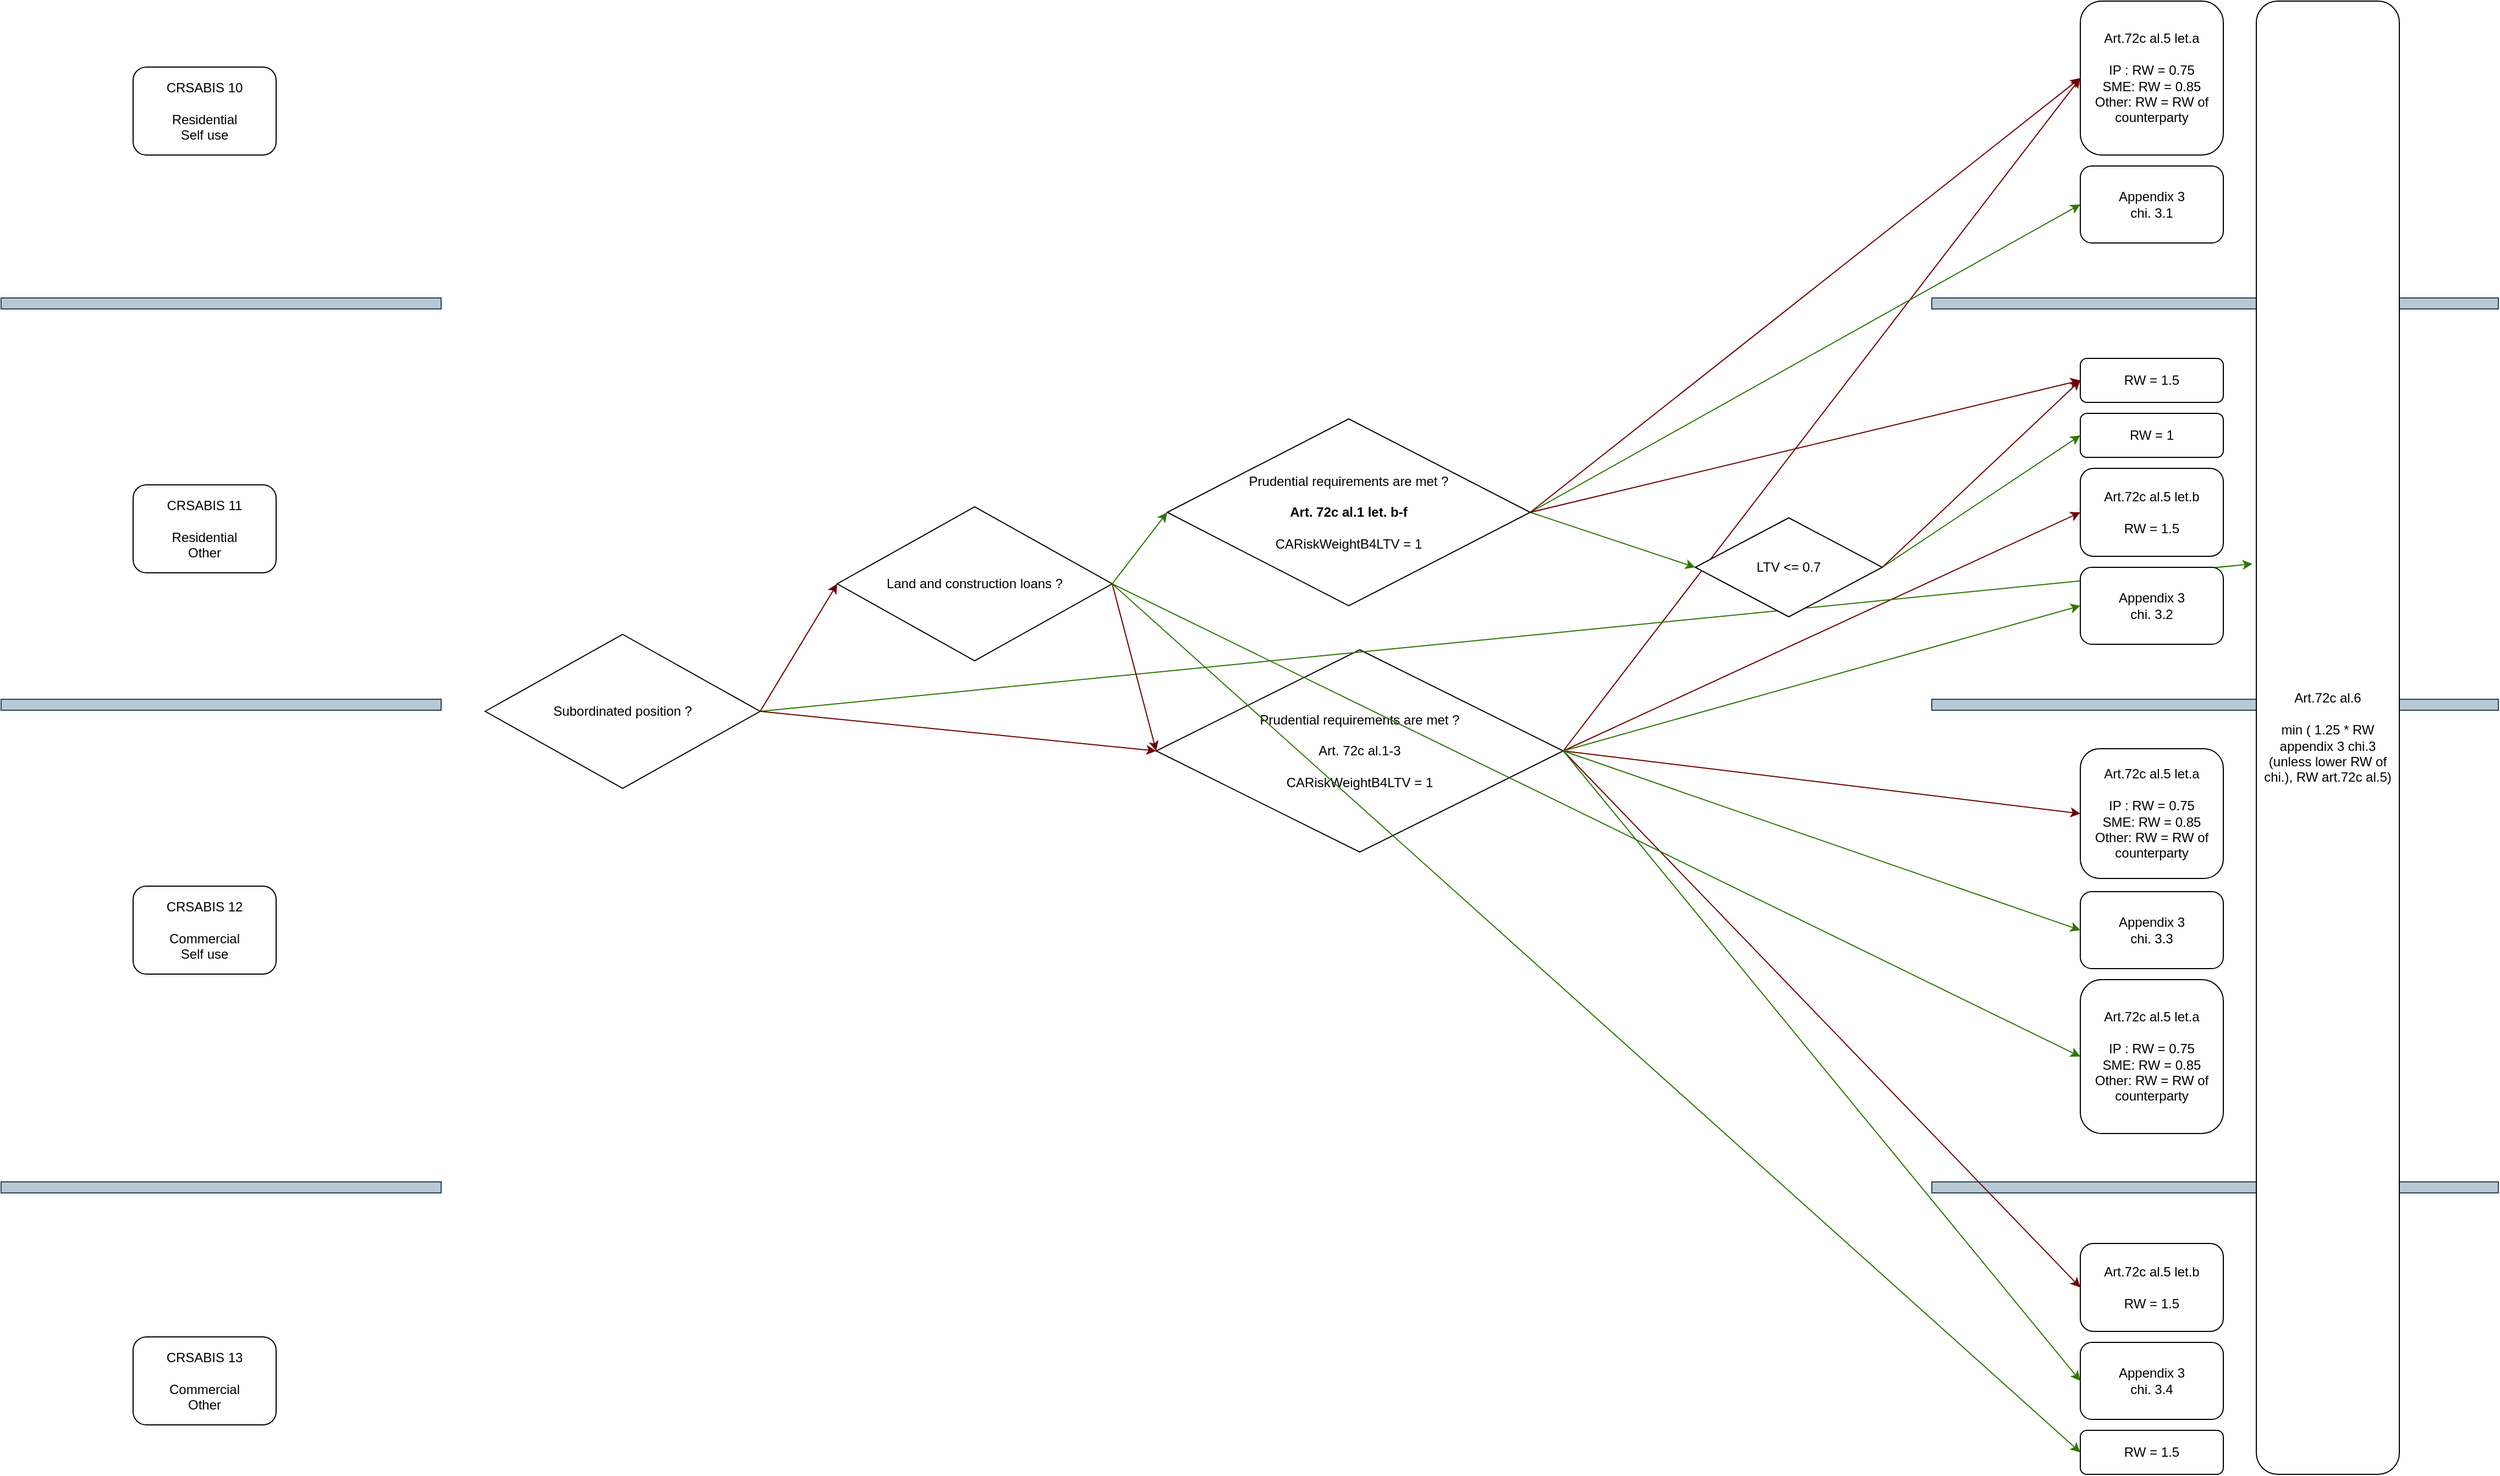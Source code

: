 <mxfile version="20.3.0" type="device"><diagram id="gCeDKUFmXwgEpgJZxGjS" name="Page-1"><mxGraphModel dx="1076" dy="675" grid="1" gridSize="10" guides="1" tooltips="1" connect="1" arrows="1" fold="1" page="1" pageScale="1" pageWidth="850" pageHeight="1100" math="0" shadow="0"><root><mxCell id="0"/><mxCell id="1" parent="0"/><mxCell id="zZSZFlzaFJ0X24T_Fiba-72" value="" style="rounded=0;whiteSpace=wrap;html=1;fontFamily=Helvetica;fontSize=12;fillColor=#bac8d3;strokeColor=#23445d;" vertex="1" parent="1"><mxGeometry x="1775" y="300" width="515" height="10" as="geometry"/></mxCell><mxCell id="zZSZFlzaFJ0X24T_Fiba-70" value="" style="rounded=0;whiteSpace=wrap;html=1;fontFamily=Helvetica;fontSize=12;fillColor=#bac8d3;strokeColor=#23445d;" vertex="1" parent="1"><mxGeometry x="1775" y="665" width="515" height="10" as="geometry"/></mxCell><mxCell id="zZSZFlzaFJ0X24T_Fiba-69" value="" style="rounded=0;whiteSpace=wrap;html=1;fontFamily=Helvetica;fontSize=12;fillColor=#bac8d3;strokeColor=#23445d;" vertex="1" parent="1"><mxGeometry x="1775" y="1104" width="515" height="10" as="geometry"/></mxCell><mxCell id="zZSZFlzaFJ0X24T_Fiba-64" value="" style="rounded=0;whiteSpace=wrap;html=1;fontFamily=Helvetica;fontSize=12;fillColor=#bac8d3;strokeColor=#23445d;" vertex="1" parent="1"><mxGeometry x="20" y="1104" width="400" height="10" as="geometry"/></mxCell><mxCell id="zZSZFlzaFJ0X24T_Fiba-1" value="CRSABIS 10&lt;br&gt;&lt;br&gt;Residential&lt;br&gt;Self use" style="rounded=1;whiteSpace=wrap;html=1;" vertex="1" parent="1"><mxGeometry x="140" y="90" width="130" height="80" as="geometry"/></mxCell><mxCell id="zZSZFlzaFJ0X24T_Fiba-2" value="CRSABIS 11&lt;br&gt;&lt;br&gt;Residential&lt;br&gt;Other" style="rounded=1;whiteSpace=wrap;html=1;" vertex="1" parent="1"><mxGeometry x="140" y="470" width="130" height="80" as="geometry"/></mxCell><mxCell id="zZSZFlzaFJ0X24T_Fiba-3" value="CRSABIS 12&lt;br&gt;&lt;br&gt;Commercial&lt;br&gt;Self use" style="rounded=1;whiteSpace=wrap;html=1;" vertex="1" parent="1"><mxGeometry x="140" y="835" width="130" height="80" as="geometry"/></mxCell><mxCell id="zZSZFlzaFJ0X24T_Fiba-4" value="CRSABIS 13&lt;br&gt;&lt;br&gt;Commercial&lt;br&gt;Other" style="rounded=1;whiteSpace=wrap;html=1;" vertex="1" parent="1"><mxGeometry x="140" y="1245" width="130" height="80" as="geometry"/></mxCell><mxCell id="zZSZFlzaFJ0X24T_Fiba-6" value="Prudential requirements are met ?&lt;br&gt;&lt;br style=&quot;font-size: 12px;&quot;&gt;Art. 72c al.1-3&lt;br&gt;&amp;nbsp;&lt;br style=&quot;font-size: 12px;&quot;&gt;&lt;span style=&quot;font-size: 12px; text-align: left;&quot;&gt;CARiskWeightB4LTV = 1&lt;/span&gt;" style="rhombus;whiteSpace=wrap;html=1;fontFamily=Helvetica;fontSize=12;" vertex="1" parent="1"><mxGeometry x="1070" y="620" width="370" height="184" as="geometry"/></mxCell><mxCell id="zZSZFlzaFJ0X24T_Fiba-12" value="" style="endArrow=classic;html=1;rounded=0;fontFamily=Helvetica;fontSize=12;exitX=1;exitY=0.5;exitDx=0;exitDy=0;entryX=0;entryY=0.5;entryDx=0;entryDy=0;fillColor=#a20025;strokeColor=#6F0000;" edge="1" parent="1" source="zZSZFlzaFJ0X24T_Fiba-6" target="zZSZFlzaFJ0X24T_Fiba-14"><mxGeometry width="50" height="50" relative="1" as="geometry"><mxPoint x="1204" y="500" as="sourcePoint"/><mxPoint x="1214" y="780" as="targetPoint"/></mxGeometry></mxCell><mxCell id="zZSZFlzaFJ0X24T_Fiba-14" value="Art.72c al.5 let.a&lt;br&gt;&lt;br&gt;IP : RW = 0.75&lt;br&gt;SME: RW = 0.85&lt;br&gt;Other: RW = RW of counterparty" style="rounded=1;whiteSpace=wrap;html=1;" vertex="1" parent="1"><mxGeometry x="1910" y="30" width="130" height="140" as="geometry"/></mxCell><mxCell id="zZSZFlzaFJ0X24T_Fiba-15" value="Art.72c al.5 let.a&lt;br&gt;&lt;br&gt;IP : RW = 0.75&lt;br&gt;SME: RW = 0.85&lt;br&gt;Other: RW = RW of counterparty" style="rounded=1;whiteSpace=wrap;html=1;" vertex="1" parent="1"><mxGeometry x="1910" y="710" width="130" height="118" as="geometry"/></mxCell><mxCell id="zZSZFlzaFJ0X24T_Fiba-16" value="" style="endArrow=classic;html=1;rounded=0;fontFamily=Helvetica;fontSize=12;exitX=1;exitY=0.5;exitDx=0;exitDy=0;entryX=0;entryY=0.5;entryDx=0;entryDy=0;fillColor=#a20025;strokeColor=#6F0000;" edge="1" parent="1" source="zZSZFlzaFJ0X24T_Fiba-6" target="zZSZFlzaFJ0X24T_Fiba-15"><mxGeometry width="50" height="50" relative="1" as="geometry"><mxPoint x="1138" y="484" as="sourcePoint"/><mxPoint x="1264" y="320" as="targetPoint"/></mxGeometry></mxCell><mxCell id="zZSZFlzaFJ0X24T_Fiba-17" value="Art.72c al.5 let.b&lt;br&gt;&lt;br&gt;RW = 1.5" style="rounded=1;whiteSpace=wrap;html=1;" vertex="1" parent="1"><mxGeometry x="1910" y="455" width="130" height="80" as="geometry"/></mxCell><mxCell id="zZSZFlzaFJ0X24T_Fiba-19" value="Art.72c al.5 let.b&lt;br&gt;&lt;br&gt;RW = 1.5" style="rounded=1;whiteSpace=wrap;html=1;" vertex="1" parent="1"><mxGeometry x="1910" y="1160" width="130" height="80" as="geometry"/></mxCell><mxCell id="zZSZFlzaFJ0X24T_Fiba-20" value="" style="endArrow=classic;html=1;rounded=0;fontFamily=Helvetica;fontSize=12;exitX=1;exitY=0.5;exitDx=0;exitDy=0;fillColor=#a20025;strokeColor=#6F0000;entryX=0;entryY=0.5;entryDx=0;entryDy=0;" edge="1" parent="1" source="zZSZFlzaFJ0X24T_Fiba-6" target="zZSZFlzaFJ0X24T_Fiba-19"><mxGeometry width="50" height="50" relative="1" as="geometry"><mxPoint x="1304" y="686" as="sourcePoint"/><mxPoint x="1464" y="990" as="targetPoint"/></mxGeometry></mxCell><mxCell id="zZSZFlzaFJ0X24T_Fiba-21" value="" style="endArrow=classic;html=1;rounded=0;fontFamily=Helvetica;fontSize=12;exitX=1;exitY=0.5;exitDx=0;exitDy=0;fillColor=#a20025;strokeColor=#6F0000;entryX=0;entryY=0.5;entryDx=0;entryDy=0;" edge="1" parent="1" source="zZSZFlzaFJ0X24T_Fiba-6" target="zZSZFlzaFJ0X24T_Fiba-17"><mxGeometry width="50" height="50" relative="1" as="geometry"><mxPoint x="1304" y="686" as="sourcePoint"/><mxPoint x="1484" y="1010.0" as="targetPoint"/></mxGeometry></mxCell><mxCell id="zZSZFlzaFJ0X24T_Fiba-23" value="Subordinated position ?" style="rhombus;whiteSpace=wrap;html=1;fontFamily=Helvetica;fontSize=12;" vertex="1" parent="1"><mxGeometry x="460" y="606" width="250" height="140" as="geometry"/></mxCell><mxCell id="zZSZFlzaFJ0X24T_Fiba-27" value="" style="endArrow=classic;html=1;rounded=0;fontFamily=Helvetica;fontSize=12;exitX=1;exitY=0.5;exitDx=0;exitDy=0;entryX=-0.027;entryY=0.382;entryDx=0;entryDy=0;fillColor=#60a917;strokeColor=#2D7600;entryPerimeter=0;" edge="1" parent="1" source="zZSZFlzaFJ0X24T_Fiba-23" target="zZSZFlzaFJ0X24T_Fiba-25"><mxGeometry width="50" height="50" relative="1" as="geometry"><mxPoint x="1014" y="686" as="sourcePoint"/><mxPoint x="1184" y="270" as="targetPoint"/></mxGeometry></mxCell><mxCell id="zZSZFlzaFJ0X24T_Fiba-28" value="" style="endArrow=classic;html=1;rounded=0;fontFamily=Helvetica;fontSize=12;exitX=1;exitY=0.5;exitDx=0;exitDy=0;entryX=0;entryY=0.5;entryDx=0;entryDy=0;fillColor=#a20025;strokeColor=#6F0000;" edge="1" parent="1" source="zZSZFlzaFJ0X24T_Fiba-23" target="zZSZFlzaFJ0X24T_Fiba-6"><mxGeometry width="50" height="50" relative="1" as="geometry"><mxPoint x="1060" y="686" as="sourcePoint"/><mxPoint x="1184" y="270" as="targetPoint"/></mxGeometry></mxCell><mxCell id="zZSZFlzaFJ0X24T_Fiba-25" value="Art.72c al.6&lt;br&gt;&lt;br&gt;min ( 1.25 * RW appendix 3 chi.3 (unless lower RW of chi.), RW art.72c al.5)" style="rounded=1;whiteSpace=wrap;html=1;" vertex="1" parent="1"><mxGeometry x="2070" y="30" width="130" height="1340" as="geometry"/></mxCell><mxCell id="zZSZFlzaFJ0X24T_Fiba-33" value="Land and construction loans ?" style="rhombus;whiteSpace=wrap;html=1;fontFamily=Helvetica;fontSize=12;" vertex="1" parent="1"><mxGeometry x="780" y="490" width="250" height="140" as="geometry"/></mxCell><mxCell id="zZSZFlzaFJ0X24T_Fiba-34" value="" style="endArrow=classic;html=1;rounded=0;fontFamily=Helvetica;fontSize=12;exitX=1;exitY=0.5;exitDx=0;exitDy=0;entryX=0;entryY=0.5;entryDx=0;entryDy=0;fillColor=#a20025;strokeColor=#6F0000;" edge="1" parent="1" source="zZSZFlzaFJ0X24T_Fiba-23" target="zZSZFlzaFJ0X24T_Fiba-33"><mxGeometry width="50" height="50" relative="1" as="geometry"><mxPoint x="580" y="686" as="sourcePoint"/><mxPoint x="1100" y="686" as="targetPoint"/></mxGeometry></mxCell><mxCell id="zZSZFlzaFJ0X24T_Fiba-38" value="" style="endArrow=classic;html=1;rounded=0;fontFamily=Helvetica;fontSize=12;exitX=1;exitY=0.5;exitDx=0;exitDy=0;entryX=0;entryY=0.5;entryDx=0;entryDy=0;fillColor=#60a917;strokeColor=#2D7600;" edge="1" parent="1" source="zZSZFlzaFJ0X24T_Fiba-33" target="zZSZFlzaFJ0X24T_Fiba-50"><mxGeometry width="50" height="50" relative="1" as="geometry"><mxPoint x="580" y="686" as="sourcePoint"/><mxPoint x="1120" y="460" as="targetPoint"/></mxGeometry></mxCell><mxCell id="zZSZFlzaFJ0X24T_Fiba-39" value="" style="endArrow=classic;html=1;rounded=0;fontFamily=Helvetica;fontSize=12;exitX=1;exitY=0.5;exitDx=0;exitDy=0;entryX=0;entryY=0.5;entryDx=0;entryDy=0;fillColor=#a20025;strokeColor=#6F0000;" edge="1" parent="1" source="zZSZFlzaFJ0X24T_Fiba-33" target="zZSZFlzaFJ0X24T_Fiba-6"><mxGeometry width="50" height="50" relative="1" as="geometry"><mxPoint x="580" y="686" as="sourcePoint"/><mxPoint x="850" y="570" as="targetPoint"/></mxGeometry></mxCell><mxCell id="zZSZFlzaFJ0X24T_Fiba-40" value="Appendix 3&lt;br&gt;chi. 3.1" style="rounded=1;whiteSpace=wrap;html=1;" vertex="1" parent="1"><mxGeometry x="1910" y="180" width="130" height="70" as="geometry"/></mxCell><mxCell id="zZSZFlzaFJ0X24T_Fiba-42" value="Appendix 3&lt;br&gt;chi. 3.2" style="rounded=1;whiteSpace=wrap;html=1;" vertex="1" parent="1"><mxGeometry x="1910" y="545" width="130" height="70" as="geometry"/></mxCell><mxCell id="zZSZFlzaFJ0X24T_Fiba-43" value="Appendix 3&lt;br&gt;chi. 3.3" style="rounded=1;whiteSpace=wrap;html=1;" vertex="1" parent="1"><mxGeometry x="1910" y="840" width="130" height="70" as="geometry"/></mxCell><mxCell id="zZSZFlzaFJ0X24T_Fiba-44" value="Appendix 3&lt;br&gt;chi. 3.4" style="rounded=1;whiteSpace=wrap;html=1;" vertex="1" parent="1"><mxGeometry x="1910" y="1250" width="130" height="70" as="geometry"/></mxCell><mxCell id="zZSZFlzaFJ0X24T_Fiba-45" value="" style="endArrow=classic;html=1;rounded=0;fontFamily=Helvetica;fontSize=12;exitX=1;exitY=0.5;exitDx=0;exitDy=0;fillColor=#60a917;strokeColor=#2D7600;entryX=0;entryY=0.5;entryDx=0;entryDy=0;" edge="1" parent="1" source="zZSZFlzaFJ0X24T_Fiba-6" target="zZSZFlzaFJ0X24T_Fiba-44"><mxGeometry width="50" height="50" relative="1" as="geometry"><mxPoint x="1450" y="722" as="sourcePoint"/><mxPoint x="1570" y="1010" as="targetPoint"/></mxGeometry></mxCell><mxCell id="zZSZFlzaFJ0X24T_Fiba-46" value="" style="endArrow=classic;html=1;rounded=0;fontFamily=Helvetica;fontSize=12;exitX=1;exitY=0.5;exitDx=0;exitDy=0;fillColor=#60a917;strokeColor=#2D7600;entryX=0;entryY=0.5;entryDx=0;entryDy=0;" edge="1" parent="1" source="zZSZFlzaFJ0X24T_Fiba-6" target="zZSZFlzaFJ0X24T_Fiba-43"><mxGeometry width="50" height="50" relative="1" as="geometry"><mxPoint x="1450" y="722" as="sourcePoint"/><mxPoint x="1570" y="1115" as="targetPoint"/></mxGeometry></mxCell><mxCell id="zZSZFlzaFJ0X24T_Fiba-47" value="" style="endArrow=classic;html=1;rounded=0;fontFamily=Helvetica;fontSize=12;exitX=1;exitY=0.5;exitDx=0;exitDy=0;fillColor=#60a917;strokeColor=#2D7600;entryX=0;entryY=0.5;entryDx=0;entryDy=0;" edge="1" parent="1" source="zZSZFlzaFJ0X24T_Fiba-6" target="zZSZFlzaFJ0X24T_Fiba-42"><mxGeometry width="50" height="50" relative="1" as="geometry"><mxPoint x="1450" y="722" as="sourcePoint"/><mxPoint x="1570" y="875.0" as="targetPoint"/></mxGeometry></mxCell><mxCell id="zZSZFlzaFJ0X24T_Fiba-49" value="LTV &amp;lt;= 0.7" style="rhombus;whiteSpace=wrap;html=1;fontFamily=Helvetica;fontSize=12;" vertex="1" parent="1"><mxGeometry x="1560" y="500" width="170" height="90" as="geometry"/></mxCell><mxCell id="zZSZFlzaFJ0X24T_Fiba-50" value="Prudential requirements are met ?&lt;br&gt;&lt;b&gt;&lt;br&gt;Art. 72c al.1 let. b-f&lt;br&gt;&lt;br&gt;&lt;/b&gt;&lt;span style=&quot;text-align: left;&quot;&gt;CARiskWeightB4LTV = 1&lt;/span&gt;&lt;b&gt;&lt;br&gt;&lt;/b&gt;" style="rhombus;whiteSpace=wrap;html=1;fontFamily=Helvetica;fontSize=12;" vertex="1" parent="1"><mxGeometry x="1080" y="410" width="330" height="170" as="geometry"/></mxCell><mxCell id="zZSZFlzaFJ0X24T_Fiba-51" value="" style="endArrow=classic;html=1;rounded=0;fontFamily=Helvetica;fontSize=12;exitX=1;exitY=0.5;exitDx=0;exitDy=0;fillColor=#60a917;strokeColor=#2D7600;entryX=0;entryY=0.5;entryDx=0;entryDy=0;" edge="1" parent="1" source="zZSZFlzaFJ0X24T_Fiba-50" target="zZSZFlzaFJ0X24T_Fiba-40"><mxGeometry width="50" height="50" relative="1" as="geometry"><mxPoint x="1450" y="722" as="sourcePoint"/><mxPoint x="1570" y="355" as="targetPoint"/></mxGeometry></mxCell><mxCell id="zZSZFlzaFJ0X24T_Fiba-52" value="" style="endArrow=classic;html=1;rounded=0;fontFamily=Helvetica;fontSize=12;exitX=1;exitY=0.5;exitDx=0;exitDy=0;entryX=0;entryY=0.5;entryDx=0;entryDy=0;fillColor=#a20025;strokeColor=#6F0000;" edge="1" parent="1" source="zZSZFlzaFJ0X24T_Fiba-50" target="zZSZFlzaFJ0X24T_Fiba-14"><mxGeometry width="50" height="50" relative="1" as="geometry"><mxPoint x="1450" y="722" as="sourcePoint"/><mxPoint x="1570" y="240" as="targetPoint"/></mxGeometry></mxCell><mxCell id="zZSZFlzaFJ0X24T_Fiba-53" value="RW = 1" style="rounded=1;whiteSpace=wrap;html=1;" vertex="1" parent="1"><mxGeometry x="1910" y="405" width="130" height="40" as="geometry"/></mxCell><mxCell id="zZSZFlzaFJ0X24T_Fiba-55" value="RW = 1.5" style="rounded=1;whiteSpace=wrap;html=1;" vertex="1" parent="1"><mxGeometry x="1910" y="355" width="130" height="40" as="geometry"/></mxCell><mxCell id="zZSZFlzaFJ0X24T_Fiba-56" value="" style="endArrow=classic;html=1;rounded=0;fontFamily=Helvetica;fontSize=12;exitX=1;exitY=0.5;exitDx=0;exitDy=0;fillColor=#60a917;strokeColor=#2D7600;entryX=0;entryY=0.5;entryDx=0;entryDy=0;" edge="1" parent="1" source="zZSZFlzaFJ0X24T_Fiba-50" target="zZSZFlzaFJ0X24T_Fiba-49"><mxGeometry width="50" height="50" relative="1" as="geometry"><mxPoint x="1420" y="505" as="sourcePoint"/><mxPoint x="1920" y="225" as="targetPoint"/></mxGeometry></mxCell><mxCell id="zZSZFlzaFJ0X24T_Fiba-57" value="" style="endArrow=classic;html=1;rounded=0;fontFamily=Helvetica;fontSize=12;exitX=1;exitY=0.5;exitDx=0;exitDy=0;fillColor=#60a917;strokeColor=#2D7600;entryX=0;entryY=0.5;entryDx=0;entryDy=0;" edge="1" parent="1" source="zZSZFlzaFJ0X24T_Fiba-49" target="zZSZFlzaFJ0X24T_Fiba-53"><mxGeometry width="50" height="50" relative="1" as="geometry"><mxPoint x="1420" y="505" as="sourcePoint"/><mxPoint x="1920" y="225" as="targetPoint"/></mxGeometry></mxCell><mxCell id="zZSZFlzaFJ0X24T_Fiba-58" value="" style="endArrow=classic;html=1;rounded=0;fontFamily=Helvetica;fontSize=12;exitX=1;exitY=0.5;exitDx=0;exitDy=0;entryX=0;entryY=0.5;entryDx=0;entryDy=0;fillColor=#a20025;strokeColor=#6F0000;" edge="1" parent="1" source="zZSZFlzaFJ0X24T_Fiba-50" target="zZSZFlzaFJ0X24T_Fiba-55"><mxGeometry width="50" height="50" relative="1" as="geometry"><mxPoint x="1420" y="505" as="sourcePoint"/><mxPoint x="1920" y="110" as="targetPoint"/></mxGeometry></mxCell><mxCell id="zZSZFlzaFJ0X24T_Fiba-59" value="" style="endArrow=classic;html=1;rounded=0;fontFamily=Helvetica;fontSize=12;exitX=1;exitY=0.5;exitDx=0;exitDy=0;entryX=0;entryY=0.5;entryDx=0;entryDy=0;fillColor=#a20025;strokeColor=#6F0000;" edge="1" parent="1" source="zZSZFlzaFJ0X24T_Fiba-49" target="zZSZFlzaFJ0X24T_Fiba-55"><mxGeometry width="50" height="50" relative="1" as="geometry"><mxPoint x="1420" y="505" as="sourcePoint"/><mxPoint x="1920" y="440" as="targetPoint"/></mxGeometry></mxCell><mxCell id="zZSZFlzaFJ0X24T_Fiba-60" value="Art.72c al.5 let.a&lt;br&gt;&lt;br&gt;IP : RW = 0.75&lt;br&gt;SME: RW = 0.85&lt;br&gt;Other: RW = RW of counterparty" style="rounded=1;whiteSpace=wrap;html=1;" vertex="1" parent="1"><mxGeometry x="1910" y="920" width="130" height="140" as="geometry"/></mxCell><mxCell id="zZSZFlzaFJ0X24T_Fiba-61" value="" style="endArrow=classic;html=1;rounded=0;fontFamily=Helvetica;fontSize=12;exitX=1;exitY=0.5;exitDx=0;exitDy=0;fillColor=#60a917;strokeColor=#2D7600;entryX=0;entryY=0.5;entryDx=0;entryDy=0;" edge="1" parent="1" source="zZSZFlzaFJ0X24T_Fiba-33" target="zZSZFlzaFJ0X24T_Fiba-60"><mxGeometry width="50" height="50" relative="1" as="geometry"><mxPoint x="1450" y="722" as="sourcePoint"/><mxPoint x="1920" y="885" as="targetPoint"/></mxGeometry></mxCell><mxCell id="zZSZFlzaFJ0X24T_Fiba-62" value="RW = 1.5" style="rounded=1;whiteSpace=wrap;html=1;" vertex="1" parent="1"><mxGeometry x="1910" y="1330" width="130" height="40" as="geometry"/></mxCell><mxCell id="zZSZFlzaFJ0X24T_Fiba-63" value="" style="endArrow=classic;html=1;rounded=0;fontFamily=Helvetica;fontSize=12;exitX=1;exitY=0.5;exitDx=0;exitDy=0;fillColor=#60a917;strokeColor=#2D7600;entryX=0;entryY=0.5;entryDx=0;entryDy=0;" edge="1" parent="1" source="zZSZFlzaFJ0X24T_Fiba-33" target="zZSZFlzaFJ0X24T_Fiba-62"><mxGeometry width="50" height="50" relative="1" as="geometry"><mxPoint x="1420" y="505" as="sourcePoint"/><mxPoint x="1800" y="1130" as="targetPoint"/></mxGeometry></mxCell><mxCell id="zZSZFlzaFJ0X24T_Fiba-71" value="" style="rounded=0;whiteSpace=wrap;html=1;fontFamily=Helvetica;fontSize=12;fillColor=#bac8d3;strokeColor=#23445d;" vertex="1" parent="1"><mxGeometry x="20" y="665" width="400" height="10" as="geometry"/></mxCell><mxCell id="zZSZFlzaFJ0X24T_Fiba-73" value="" style="rounded=0;whiteSpace=wrap;html=1;fontFamily=Helvetica;fontSize=12;fillColor=#bac8d3;strokeColor=#23445d;" vertex="1" parent="1"><mxGeometry x="20" y="300" width="400" height="10" as="geometry"/></mxCell></root></mxGraphModel></diagram></mxfile>
